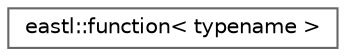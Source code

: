 digraph "类继承关系图"
{
 // LATEX_PDF_SIZE
  bgcolor="transparent";
  edge [fontname=Helvetica,fontsize=10,labelfontname=Helvetica,labelfontsize=10];
  node [fontname=Helvetica,fontsize=10,shape=box,height=0.2,width=0.4];
  rankdir="LR";
  Node0 [id="Node000000",label="eastl::function\< typename \>",height=0.2,width=0.4,color="grey40", fillcolor="white", style="filled",URL="$classeastl_1_1function.html",tooltip=" "];
}

